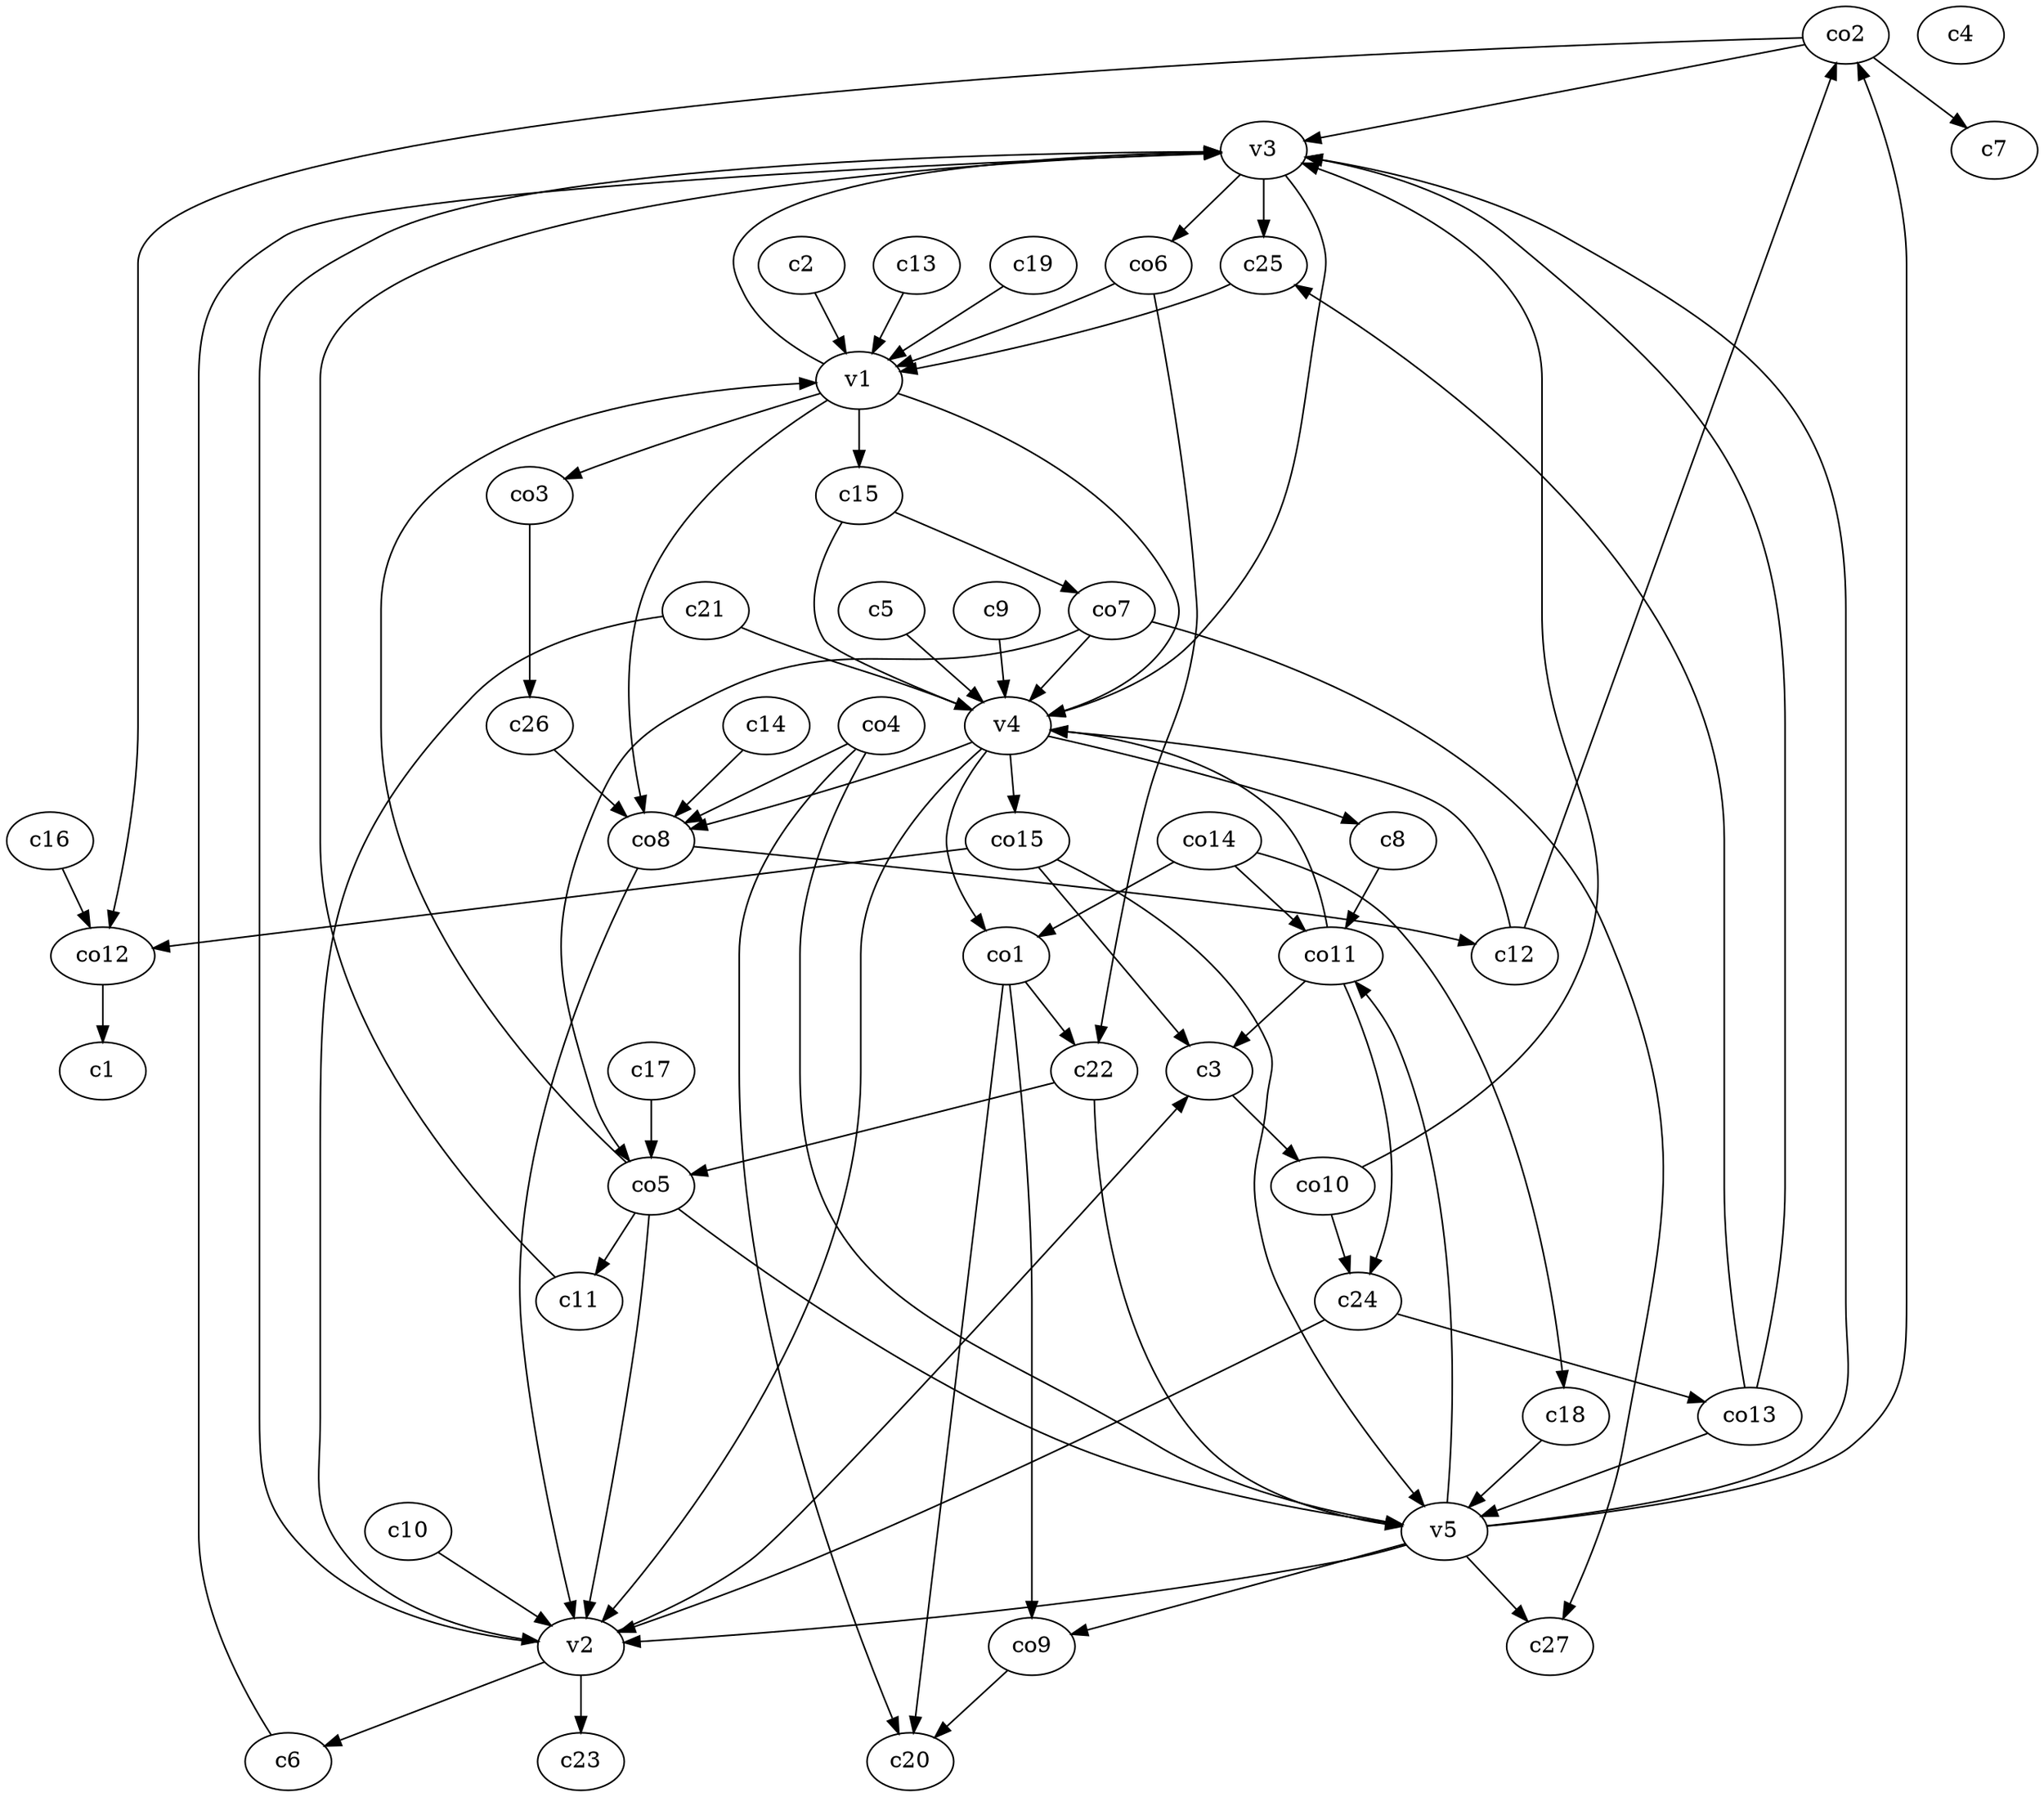 strict digraph  {
c1;
c2;
c3;
c4;
c5;
c6;
c7;
c8;
c9;
c10;
c11;
c12;
c13;
c14;
c15;
c16;
c17;
c18;
c19;
c20;
c21;
c22;
c23;
c24;
c25;
c26;
c27;
v1;
v2;
v3;
v4;
v5;
co1;
co2;
co3;
co4;
co5;
co6;
co7;
co8;
co9;
co10;
co11;
co12;
co13;
co14;
co15;
c2 -> v1  [weight=1];
c3 -> co10  [weight=1];
c5 -> v4  [weight=1];
c6 -> v3  [weight=1];
c8 -> co11  [weight=1];
c9 -> v4  [weight=1];
c10 -> v2  [weight=1];
c11 -> v3  [weight=1];
c12 -> v4  [weight=1];
c12 -> co2  [weight=1];
c13 -> v1  [weight=1];
c14 -> co8  [weight=1];
c15 -> v4  [weight=1];
c15 -> co7  [weight=1];
c16 -> co12  [weight=1];
c17 -> co5  [weight=1];
c18 -> v5  [weight=1];
c19 -> v1  [weight=1];
c21 -> v2  [weight=1];
c21 -> v4  [weight=1];
c22 -> v5  [weight=1];
c22 -> co5  [weight=1];
c24 -> co13  [weight=1];
c24 -> v2  [weight=1];
c25 -> v1  [weight=1];
c26 -> co8  [weight=1];
v1 -> c15  [weight=1];
v1 -> v4  [weight=1];
v1 -> v3  [weight=1];
v1 -> co3  [weight=1];
v1 -> co8  [weight=1];
v2 -> c3  [weight=1];
v2 -> c23  [weight=1];
v2 -> c6  [weight=1];
v2 -> v3  [weight=1];
v3 -> c25  [weight=1];
v3 -> v4  [weight=1];
v3 -> co6  [weight=1];
v4 -> c8  [weight=1];
v4 -> co8  [weight=1];
v4 -> co15  [weight=1];
v4 -> co1  [weight=1];
v4 -> v2  [weight=1];
v5 -> c27  [weight=1];
v5 -> co2  [weight=1];
v5 -> co11  [weight=1];
v5 -> v2  [weight=1];
v5 -> v3  [weight=1];
v5 -> co9  [weight=1];
co1 -> c20  [weight=1];
co1 -> c22  [weight=1];
co1 -> co9  [weight=1];
co2 -> c7  [weight=1];
co2 -> co12  [weight=1];
co2 -> v3  [weight=1];
co3 -> c26  [weight=1];
co4 -> c20  [weight=1];
co4 -> v5  [weight=1];
co4 -> co8  [weight=1];
co5 -> c11  [weight=1];
co5 -> v1  [weight=1];
co5 -> v2  [weight=1];
co5 -> v5  [weight=1];
co6 -> c22  [weight=1];
co6 -> v1  [weight=1];
co7 -> c27  [weight=1];
co7 -> v4  [weight=1];
co7 -> co5  [weight=1];
co8 -> c12  [weight=1];
co8 -> v2  [weight=1];
co9 -> c20  [weight=1];
co10 -> c24  [weight=1];
co10 -> v3  [weight=1];
co11 -> c3  [weight=1];
co11 -> c24  [weight=1];
co11 -> v4  [weight=1];
co12 -> c1  [weight=1];
co13 -> c25  [weight=1];
co13 -> v3  [weight=1];
co13 -> v5  [weight=1];
co14 -> c18  [weight=1];
co14 -> co11  [weight=1];
co14 -> co1  [weight=1];
co15 -> c3  [weight=1];
co15 -> co12  [weight=1];
co15 -> v5  [weight=1];
}
